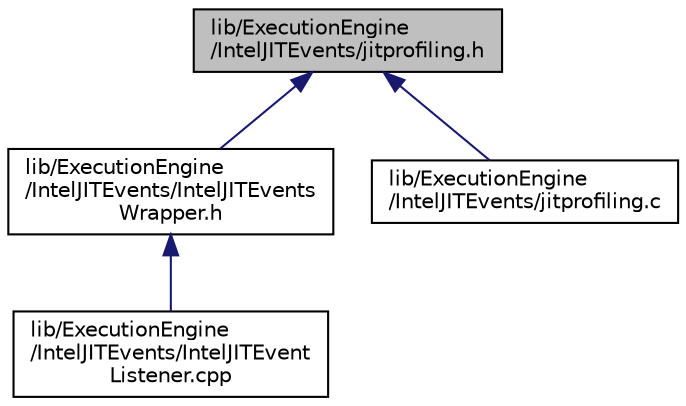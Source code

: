digraph "lib/ExecutionEngine/IntelJITEvents/jitprofiling.h"
{
 // LATEX_PDF_SIZE
  bgcolor="transparent";
  edge [fontname="Helvetica",fontsize="10",labelfontname="Helvetica",labelfontsize="10"];
  node [fontname="Helvetica",fontsize="10",shape=record];
  Node1 [label="lib/ExecutionEngine\l/IntelJITEvents/jitprofiling.h",height=0.2,width=0.4,color="black", fillcolor="grey75", style="filled", fontcolor="black",tooltip=" "];
  Node1 -> Node2 [dir="back",color="midnightblue",fontsize="10",style="solid",fontname="Helvetica"];
  Node2 [label="lib/ExecutionEngine\l/IntelJITEvents/IntelJITEvents\lWrapper.h",height=0.2,width=0.4,color="black",URL="$IntelJITEventsWrapper_8h.html",tooltip=" "];
  Node2 -> Node3 [dir="back",color="midnightblue",fontsize="10",style="solid",fontname="Helvetica"];
  Node3 [label="lib/ExecutionEngine\l/IntelJITEvents/IntelJITEvent\lListener.cpp",height=0.2,width=0.4,color="black",URL="$IntelJITEventListener_8cpp.html",tooltip=" "];
  Node1 -> Node4 [dir="back",color="midnightblue",fontsize="10",style="solid",fontname="Helvetica"];
  Node4 [label="lib/ExecutionEngine\l/IntelJITEvents/jitprofiling.c",height=0.2,width=0.4,color="black",URL="$jitprofiling_8c.html",tooltip=" "];
}
